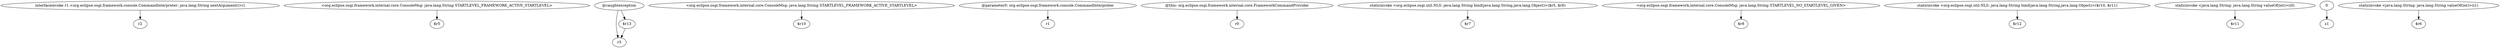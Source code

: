 digraph g {
0[label="interfaceinvoke r1.<org.eclipse.osgi.framework.console.CommandInterpreter: java.lang.String nextArgument()>()"]
1[label="r2"]
0->1[label=""]
2[label="<org.eclipse.osgi.framework.internal.core.ConsoleMsg: java.lang.String STARTLEVEL_FRAMEWORK_ACTIVE_STARTLEVEL>"]
3[label="$r5"]
2->3[label=""]
4[label="@caughtexception"]
5[label="r3"]
4->5[label=""]
6[label="<org.eclipse.osgi.framework.internal.core.ConsoleMsg: java.lang.String STARTLEVEL_FRAMEWORK_ACTIVE_STARTLEVEL>"]
7[label="$r10"]
6->7[label=""]
8[label="@parameter0: org.eclipse.osgi.framework.console.CommandInterpreter"]
9[label="r1"]
8->9[label=""]
10[label="@this: org.eclipse.osgi.framework.internal.core.FrameworkCommandProvider"]
11[label="r0"]
10->11[label=""]
12[label="staticinvoke <org.eclipse.osgi.util.NLS: java.lang.String bind(java.lang.String,java.lang.Object)>($r5, $r6)"]
13[label="$r7"]
12->13[label=""]
14[label="<org.eclipse.osgi.framework.internal.core.ConsoleMsg: java.lang.String STARTLEVEL_NO_STARTLEVEL_GIVEN>"]
15[label="$r8"]
14->15[label=""]
16[label="staticinvoke <org.eclipse.osgi.util.NLS: java.lang.String bind(java.lang.String,java.lang.Object)>($r10, $r11)"]
17[label="$r12"]
16->17[label=""]
18[label="staticinvoke <java.lang.String: java.lang.String valueOf(int)>(i0)"]
19[label="$r11"]
18->19[label=""]
20[label="$r13"]
4->20[label=""]
21[label="0"]
22[label="z1"]
21->22[label=""]
23[label="staticinvoke <java.lang.String: java.lang.String valueOf(int)>(i1)"]
24[label="$r6"]
23->24[label=""]
20->5[label=""]
}